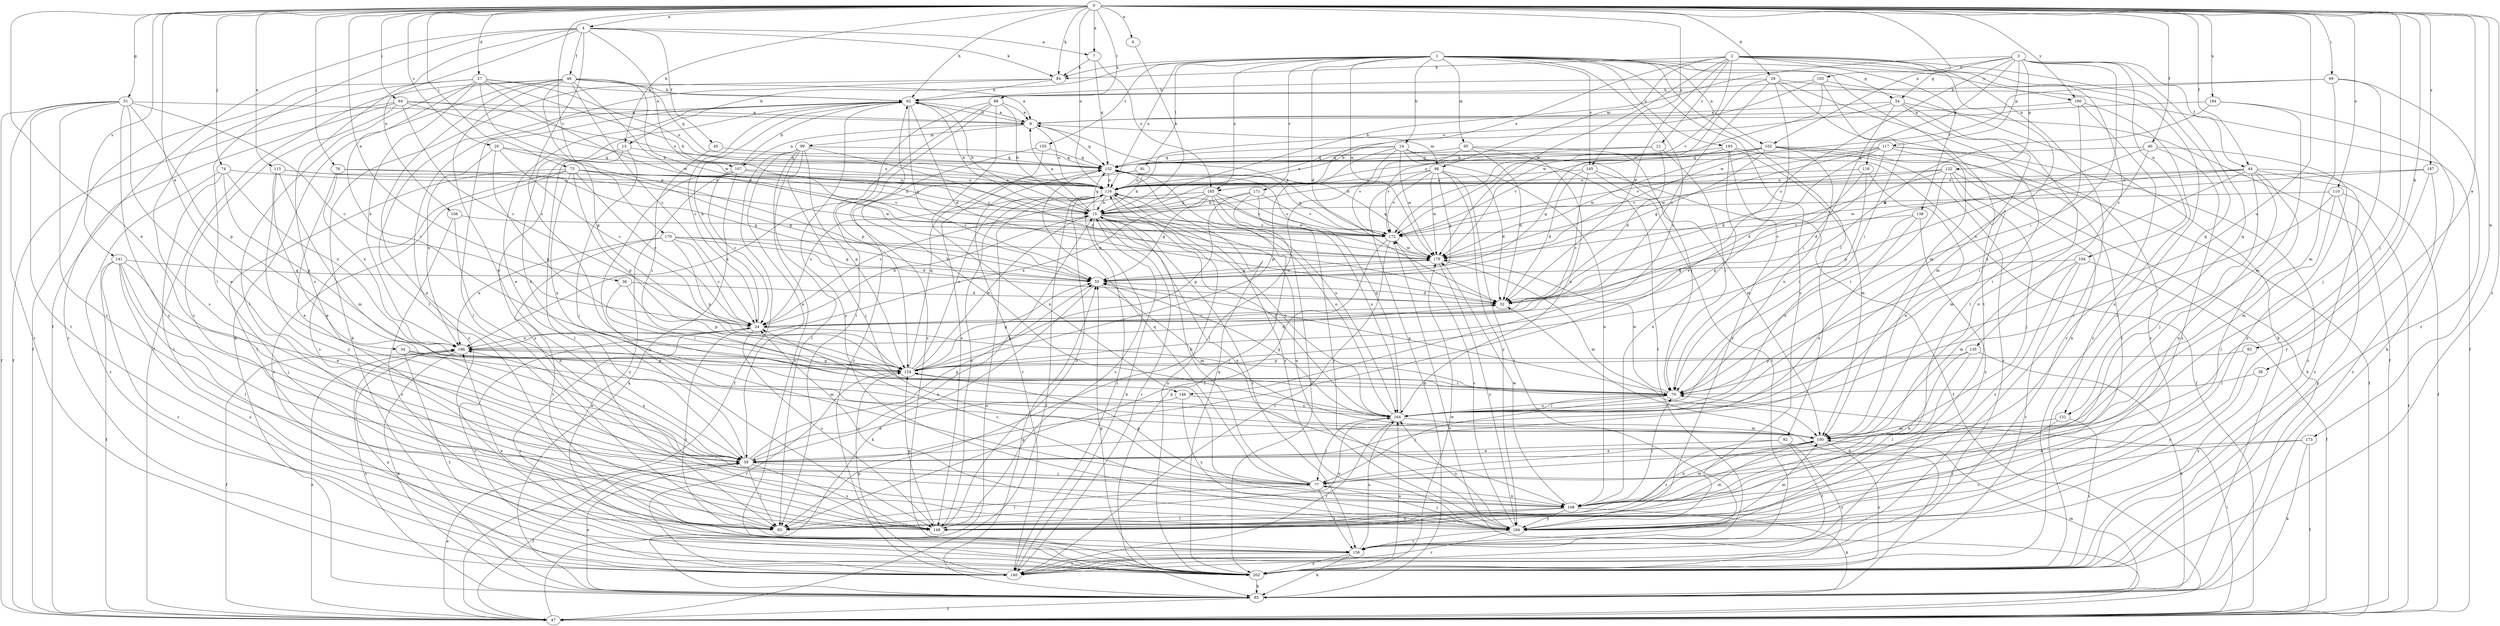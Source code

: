 strict digraph  {
0;
1;
2;
3;
4;
6;
7;
8;
13;
14;
15;
20;
21;
24;
27;
29;
32;
34;
36;
38;
39;
40;
44;
45;
46;
47;
51;
54;
55;
62;
64;
69;
70;
73;
74;
76;
77;
83;
84;
85;
88;
91;
92;
93;
95;
98;
99;
100;
102;
103;
104;
106;
107;
108;
110;
115;
116;
117;
118;
122;
124;
131;
132;
135;
138;
140;
141;
145;
146;
148;
155;
156;
164;
170;
171;
172;
173;
179;
184;
185;
186;
187;
190;
193;
194;
202;
0 -> 4  [label=a];
0 -> 6  [label=a];
0 -> 7  [label=a];
0 -> 13  [label=b];
0 -> 20  [label=c];
0 -> 27  [label=d];
0 -> 29  [label=d];
0 -> 34  [label=e];
0 -> 36  [label=e];
0 -> 38  [label=e];
0 -> 39  [label=e];
0 -> 40  [label=f];
0 -> 44  [label=f];
0 -> 51  [label=g];
0 -> 62  [label=h];
0 -> 64  [label=i];
0 -> 69  [label=i];
0 -> 73  [label=j];
0 -> 74  [label=j];
0 -> 76  [label=j];
0 -> 77  [label=j];
0 -> 83  [label=k];
0 -> 84  [label=k];
0 -> 88  [label=l];
0 -> 102  [label=n];
0 -> 110  [label=o];
0 -> 115  [label=o];
0 -> 116  [label=o];
0 -> 141  [label=s];
0 -> 145  [label=s];
0 -> 164  [label=u];
0 -> 170  [label=v];
0 -> 173  [label=w];
0 -> 184  [label=x];
0 -> 187  [label=y];
0 -> 190  [label=y];
0 -> 202  [label=z];
1 -> 13  [label=b];
1 -> 14  [label=b];
1 -> 32  [label=d];
1 -> 54  [label=g];
1 -> 84  [label=k];
1 -> 91  [label=l];
1 -> 92  [label=l];
1 -> 95  [label=m];
1 -> 102  [label=n];
1 -> 116  [label=o];
1 -> 145  [label=s];
1 -> 146  [label=s];
1 -> 155  [label=t];
1 -> 156  [label=t];
1 -> 171  [label=v];
1 -> 179  [label=w];
1 -> 185  [label=x];
1 -> 190  [label=y];
1 -> 193  [label=y];
1 -> 194  [label=y];
2 -> 21  [label=c];
2 -> 32  [label=d];
2 -> 84  [label=k];
2 -> 98  [label=m];
2 -> 131  [label=q];
2 -> 135  [label=r];
2 -> 138  [label=r];
2 -> 140  [label=r];
2 -> 164  [label=u];
2 -> 172  [label=v];
2 -> 179  [label=w];
2 -> 185  [label=x];
2 -> 202  [label=z];
3 -> 15  [label=b];
3 -> 24  [label=c];
3 -> 44  [label=f];
3 -> 54  [label=g];
3 -> 70  [label=i];
3 -> 103  [label=n];
3 -> 104  [label=n];
3 -> 117  [label=p];
3 -> 118  [label=p];
3 -> 122  [label=p];
3 -> 131  [label=q];
4 -> 7  [label=a];
4 -> 45  [label=f];
4 -> 46  [label=f];
4 -> 47  [label=f];
4 -> 84  [label=k];
4 -> 93  [label=l];
4 -> 106  [label=n];
4 -> 107  [label=n];
4 -> 146  [label=s];
4 -> 148  [label=s];
6 -> 15  [label=b];
7 -> 84  [label=k];
7 -> 132  [label=q];
7 -> 185  [label=x];
8 -> 62  [label=h];
8 -> 98  [label=m];
8 -> 99  [label=m];
8 -> 107  [label=n];
8 -> 116  [label=o];
8 -> 132  [label=q];
13 -> 77  [label=j];
13 -> 93  [label=l];
13 -> 132  [label=q];
13 -> 148  [label=s];
14 -> 93  [label=l];
14 -> 100  [label=m];
14 -> 108  [label=n];
14 -> 116  [label=o];
14 -> 124  [label=p];
14 -> 132  [label=q];
14 -> 156  [label=t];
14 -> 179  [label=w];
15 -> 8  [label=a];
15 -> 62  [label=h];
15 -> 108  [label=n];
15 -> 132  [label=q];
15 -> 140  [label=r];
15 -> 148  [label=s];
15 -> 156  [label=t];
15 -> 164  [label=u];
15 -> 172  [label=v];
20 -> 24  [label=c];
20 -> 116  [label=o];
20 -> 124  [label=p];
20 -> 132  [label=q];
20 -> 186  [label=x];
21 -> 32  [label=d];
21 -> 70  [label=i];
21 -> 132  [label=q];
21 -> 172  [label=v];
24 -> 15  [label=b];
24 -> 62  [label=h];
24 -> 70  [label=i];
24 -> 148  [label=s];
24 -> 156  [label=t];
24 -> 186  [label=x];
27 -> 15  [label=b];
27 -> 47  [label=f];
27 -> 55  [label=g];
27 -> 62  [label=h];
27 -> 70  [label=i];
27 -> 116  [label=o];
27 -> 148  [label=s];
27 -> 179  [label=w];
27 -> 186  [label=x];
29 -> 24  [label=c];
29 -> 39  [label=e];
29 -> 62  [label=h];
29 -> 85  [label=k];
29 -> 93  [label=l];
29 -> 100  [label=m];
29 -> 179  [label=w];
32 -> 24  [label=c];
34 -> 39  [label=e];
34 -> 100  [label=m];
34 -> 124  [label=p];
34 -> 202  [label=z];
36 -> 32  [label=d];
36 -> 70  [label=i];
36 -> 124  [label=p];
38 -> 70  [label=i];
38 -> 194  [label=y];
39 -> 15  [label=b];
39 -> 47  [label=f];
39 -> 55  [label=g];
39 -> 62  [label=h];
39 -> 77  [label=j];
39 -> 93  [label=l];
39 -> 148  [label=s];
39 -> 186  [label=x];
40 -> 70  [label=i];
40 -> 124  [label=p];
40 -> 132  [label=q];
40 -> 148  [label=s];
40 -> 194  [label=y];
44 -> 32  [label=d];
44 -> 47  [label=f];
44 -> 70  [label=i];
44 -> 77  [label=j];
44 -> 93  [label=l];
44 -> 108  [label=n];
44 -> 116  [label=o];
44 -> 172  [label=v];
44 -> 202  [label=z];
45 -> 70  [label=i];
45 -> 132  [label=q];
46 -> 8  [label=a];
46 -> 24  [label=c];
46 -> 39  [label=e];
46 -> 47  [label=f];
46 -> 55  [label=g];
46 -> 62  [label=h];
46 -> 85  [label=k];
46 -> 93  [label=l];
46 -> 108  [label=n];
46 -> 124  [label=p];
46 -> 132  [label=q];
46 -> 179  [label=w];
47 -> 39  [label=e];
47 -> 70  [label=i];
47 -> 116  [label=o];
47 -> 172  [label=v];
47 -> 186  [label=x];
51 -> 8  [label=a];
51 -> 24  [label=c];
51 -> 39  [label=e];
51 -> 47  [label=f];
51 -> 124  [label=p];
51 -> 140  [label=r];
51 -> 148  [label=s];
51 -> 156  [label=t];
51 -> 194  [label=y];
54 -> 8  [label=a];
54 -> 15  [label=b];
54 -> 47  [label=f];
54 -> 70  [label=i];
54 -> 100  [label=m];
54 -> 108  [label=n];
55 -> 32  [label=d];
55 -> 85  [label=k];
55 -> 100  [label=m];
55 -> 179  [label=w];
62 -> 8  [label=a];
62 -> 15  [label=b];
62 -> 24  [label=c];
62 -> 32  [label=d];
62 -> 39  [label=e];
62 -> 55  [label=g];
62 -> 93  [label=l];
62 -> 194  [label=y];
62 -> 202  [label=z];
64 -> 8  [label=a];
64 -> 15  [label=b];
64 -> 24  [label=c];
64 -> 47  [label=f];
64 -> 116  [label=o];
64 -> 140  [label=r];
64 -> 148  [label=s];
69 -> 62  [label=h];
69 -> 77  [label=j];
69 -> 100  [label=m];
69 -> 179  [label=w];
69 -> 202  [label=z];
70 -> 55  [label=g];
70 -> 77  [label=j];
70 -> 164  [label=u];
70 -> 179  [label=w];
73 -> 15  [label=b];
73 -> 24  [label=c];
73 -> 55  [label=g];
73 -> 93  [label=l];
73 -> 116  [label=o];
73 -> 124  [label=p];
73 -> 148  [label=s];
73 -> 164  [label=u];
73 -> 172  [label=v];
73 -> 202  [label=z];
74 -> 93  [label=l];
74 -> 116  [label=o];
74 -> 124  [label=p];
74 -> 186  [label=x];
74 -> 202  [label=z];
76 -> 39  [label=e];
76 -> 116  [label=o];
76 -> 179  [label=w];
76 -> 186  [label=x];
77 -> 15  [label=b];
77 -> 93  [label=l];
77 -> 108  [label=n];
77 -> 124  [label=p];
77 -> 132  [label=q];
77 -> 156  [label=t];
83 -> 124  [label=p];
83 -> 194  [label=y];
84 -> 62  [label=h];
84 -> 85  [label=k];
84 -> 93  [label=l];
85 -> 32  [label=d];
85 -> 39  [label=e];
85 -> 47  [label=f];
85 -> 55  [label=g];
85 -> 100  [label=m];
85 -> 186  [label=x];
88 -> 8  [label=a];
88 -> 15  [label=b];
88 -> 93  [label=l];
88 -> 108  [label=n];
88 -> 124  [label=p];
88 -> 202  [label=z];
91 -> 15  [label=b];
91 -> 116  [label=o];
91 -> 186  [label=x];
92 -> 39  [label=e];
92 -> 148  [label=s];
92 -> 156  [label=t];
92 -> 202  [label=z];
93 -> 164  [label=u];
95 -> 32  [label=d];
95 -> 70  [label=i];
95 -> 132  [label=q];
95 -> 164  [label=u];
95 -> 172  [label=v];
98 -> 32  [label=d];
98 -> 55  [label=g];
98 -> 85  [label=k];
98 -> 116  [label=o];
98 -> 156  [label=t];
98 -> 172  [label=v];
98 -> 179  [label=w];
98 -> 194  [label=y];
99 -> 32  [label=d];
99 -> 39  [label=e];
99 -> 47  [label=f];
99 -> 77  [label=j];
99 -> 93  [label=l];
99 -> 124  [label=p];
99 -> 132  [label=q];
99 -> 202  [label=z];
100 -> 39  [label=e];
100 -> 108  [label=n];
100 -> 186  [label=x];
100 -> 202  [label=z];
102 -> 47  [label=f];
102 -> 55  [label=g];
102 -> 85  [label=k];
102 -> 116  [label=o];
102 -> 132  [label=q];
102 -> 140  [label=r];
102 -> 164  [label=u];
102 -> 172  [label=v];
102 -> 179  [label=w];
103 -> 47  [label=f];
103 -> 62  [label=h];
103 -> 70  [label=i];
103 -> 116  [label=o];
103 -> 172  [label=v];
104 -> 47  [label=f];
104 -> 55  [label=g];
104 -> 100  [label=m];
104 -> 140  [label=r];
104 -> 148  [label=s];
106 -> 108  [label=n];
106 -> 172  [label=v];
106 -> 202  [label=z];
107 -> 24  [label=c];
107 -> 62  [label=h];
107 -> 85  [label=k];
107 -> 116  [label=o];
107 -> 148  [label=s];
107 -> 172  [label=v];
107 -> 202  [label=z];
108 -> 24  [label=c];
108 -> 70  [label=i];
108 -> 85  [label=k];
108 -> 93  [label=l];
108 -> 100  [label=m];
108 -> 148  [label=s];
108 -> 179  [label=w];
108 -> 194  [label=y];
110 -> 15  [label=b];
110 -> 47  [label=f];
110 -> 100  [label=m];
110 -> 164  [label=u];
110 -> 202  [label=z];
115 -> 39  [label=e];
115 -> 55  [label=g];
115 -> 100  [label=m];
115 -> 116  [label=o];
115 -> 194  [label=y];
116 -> 15  [label=b];
116 -> 24  [label=c];
116 -> 47  [label=f];
116 -> 140  [label=r];
116 -> 148  [label=s];
116 -> 172  [label=v];
116 -> 194  [label=y];
117 -> 24  [label=c];
117 -> 32  [label=d];
117 -> 93  [label=l];
117 -> 132  [label=q];
117 -> 172  [label=v];
117 -> 179  [label=w];
117 -> 194  [label=y];
117 -> 202  [label=z];
118 -> 39  [label=e];
118 -> 70  [label=i];
118 -> 116  [label=o];
118 -> 124  [label=p];
122 -> 15  [label=b];
122 -> 32  [label=d];
122 -> 70  [label=i];
122 -> 77  [label=j];
122 -> 100  [label=m];
122 -> 108  [label=n];
122 -> 116  [label=o];
124 -> 15  [label=b];
124 -> 55  [label=g];
124 -> 70  [label=i];
124 -> 116  [label=o];
124 -> 132  [label=q];
124 -> 140  [label=r];
131 -> 100  [label=m];
131 -> 194  [label=y];
131 -> 202  [label=z];
132 -> 116  [label=o];
132 -> 140  [label=r];
132 -> 164  [label=u];
135 -> 85  [label=k];
135 -> 93  [label=l];
135 -> 108  [label=n];
135 -> 124  [label=p];
138 -> 39  [label=e];
138 -> 164  [label=u];
138 -> 172  [label=v];
138 -> 194  [label=y];
140 -> 15  [label=b];
140 -> 24  [label=c];
140 -> 124  [label=p];
140 -> 186  [label=x];
141 -> 39  [label=e];
141 -> 47  [label=f];
141 -> 55  [label=g];
141 -> 77  [label=j];
141 -> 93  [label=l];
141 -> 140  [label=r];
141 -> 202  [label=z];
145 -> 24  [label=c];
145 -> 32  [label=d];
145 -> 47  [label=f];
145 -> 116  [label=o];
145 -> 156  [label=t];
146 -> 39  [label=e];
146 -> 164  [label=u];
146 -> 194  [label=y];
148 -> 100  [label=m];
148 -> 116  [label=o];
148 -> 124  [label=p];
155 -> 132  [label=q];
155 -> 140  [label=r];
155 -> 148  [label=s];
156 -> 85  [label=k];
156 -> 140  [label=r];
156 -> 164  [label=u];
156 -> 186  [label=x];
156 -> 202  [label=z];
164 -> 15  [label=b];
164 -> 55  [label=g];
164 -> 62  [label=h];
164 -> 70  [label=i];
164 -> 77  [label=j];
164 -> 100  [label=m];
164 -> 116  [label=o];
164 -> 132  [label=q];
164 -> 140  [label=r];
170 -> 24  [label=c];
170 -> 32  [label=d];
170 -> 55  [label=g];
170 -> 124  [label=p];
170 -> 156  [label=t];
170 -> 179  [label=w];
170 -> 186  [label=x];
171 -> 15  [label=b];
171 -> 124  [label=p];
171 -> 164  [label=u];
171 -> 172  [label=v];
171 -> 194  [label=y];
172 -> 8  [label=a];
172 -> 93  [label=l];
172 -> 132  [label=q];
172 -> 140  [label=r];
172 -> 179  [label=w];
173 -> 39  [label=e];
173 -> 47  [label=f];
173 -> 85  [label=k];
173 -> 148  [label=s];
179 -> 55  [label=g];
179 -> 100  [label=m];
179 -> 132  [label=q];
179 -> 194  [label=y];
184 -> 8  [label=a];
184 -> 32  [label=d];
184 -> 85  [label=k];
184 -> 100  [label=m];
185 -> 15  [label=b];
185 -> 24  [label=c];
185 -> 55  [label=g];
185 -> 85  [label=k];
185 -> 172  [label=v];
185 -> 179  [label=w];
185 -> 186  [label=x];
185 -> 202  [label=z];
186 -> 32  [label=d];
186 -> 47  [label=f];
186 -> 85  [label=k];
186 -> 124  [label=p];
187 -> 116  [label=o];
187 -> 179  [label=w];
187 -> 194  [label=y];
187 -> 202  [label=z];
190 -> 8  [label=a];
190 -> 140  [label=r];
190 -> 164  [label=u];
190 -> 202  [label=z];
193 -> 47  [label=f];
193 -> 55  [label=g];
193 -> 100  [label=m];
193 -> 108  [label=n];
193 -> 132  [label=q];
193 -> 194  [label=y];
194 -> 24  [label=c];
194 -> 77  [label=j];
194 -> 100  [label=m];
194 -> 116  [label=o];
194 -> 140  [label=r];
194 -> 156  [label=t];
194 -> 164  [label=u];
194 -> 172  [label=v];
202 -> 24  [label=c];
202 -> 55  [label=g];
202 -> 85  [label=k];
202 -> 116  [label=o];
202 -> 132  [label=q];
202 -> 164  [label=u];
202 -> 179  [label=w];
}
